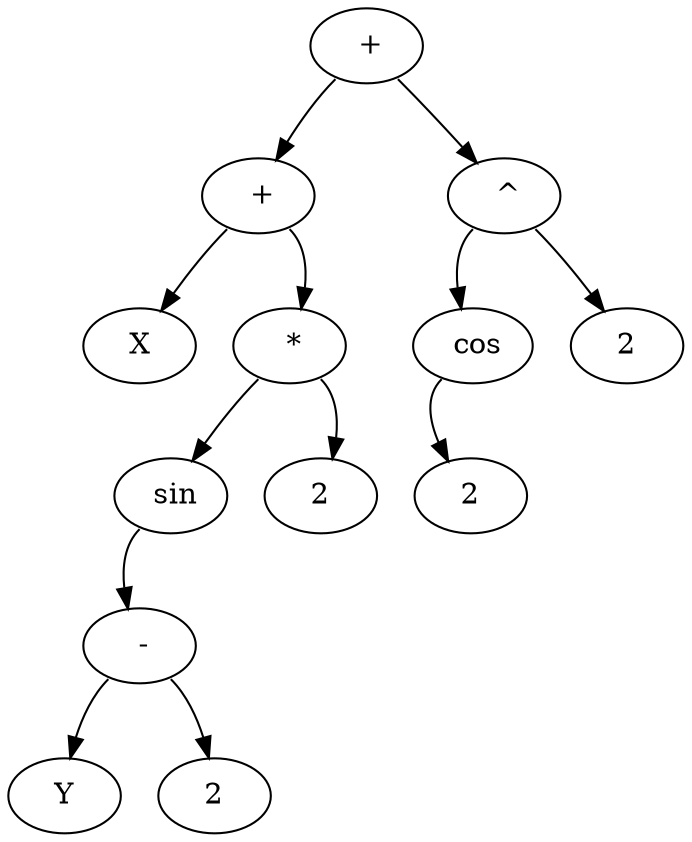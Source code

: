 digraph G {
94543191529104[label = "X"]
94543191530704[label = " +"]
94543191530704:sw ->94543191529104;
94543191530704:se ->94543191530624;
94543191530224[label = "Y"]
94543191530384[label = " -"]
94543191530384:sw ->94543191530224;
94543191530384:se ->94543191530304;
94543191530304[label = "2"]
94543191530464[label = " sin"]
94543191530464:sw ->94543191530384;
94543191530624[label = " *"]
94543191530624:sw ->94543191530464;
94543191530624:se ->94543191530544;
94543191530544[label = "2"]
94543191531104[label = " +"]
94543191531104:sw ->94543191530704;
94543191531104:se ->94543191531024;
94543191530784[label = "2"]
94543191530864[label = " cos"]
94543191530864:sw ->94543191530784;
94543191531024[label = " ^"]
94543191531024:sw ->94543191530864;
94543191531024:se ->94543191530944;
94543191530944[label = "2"]

}